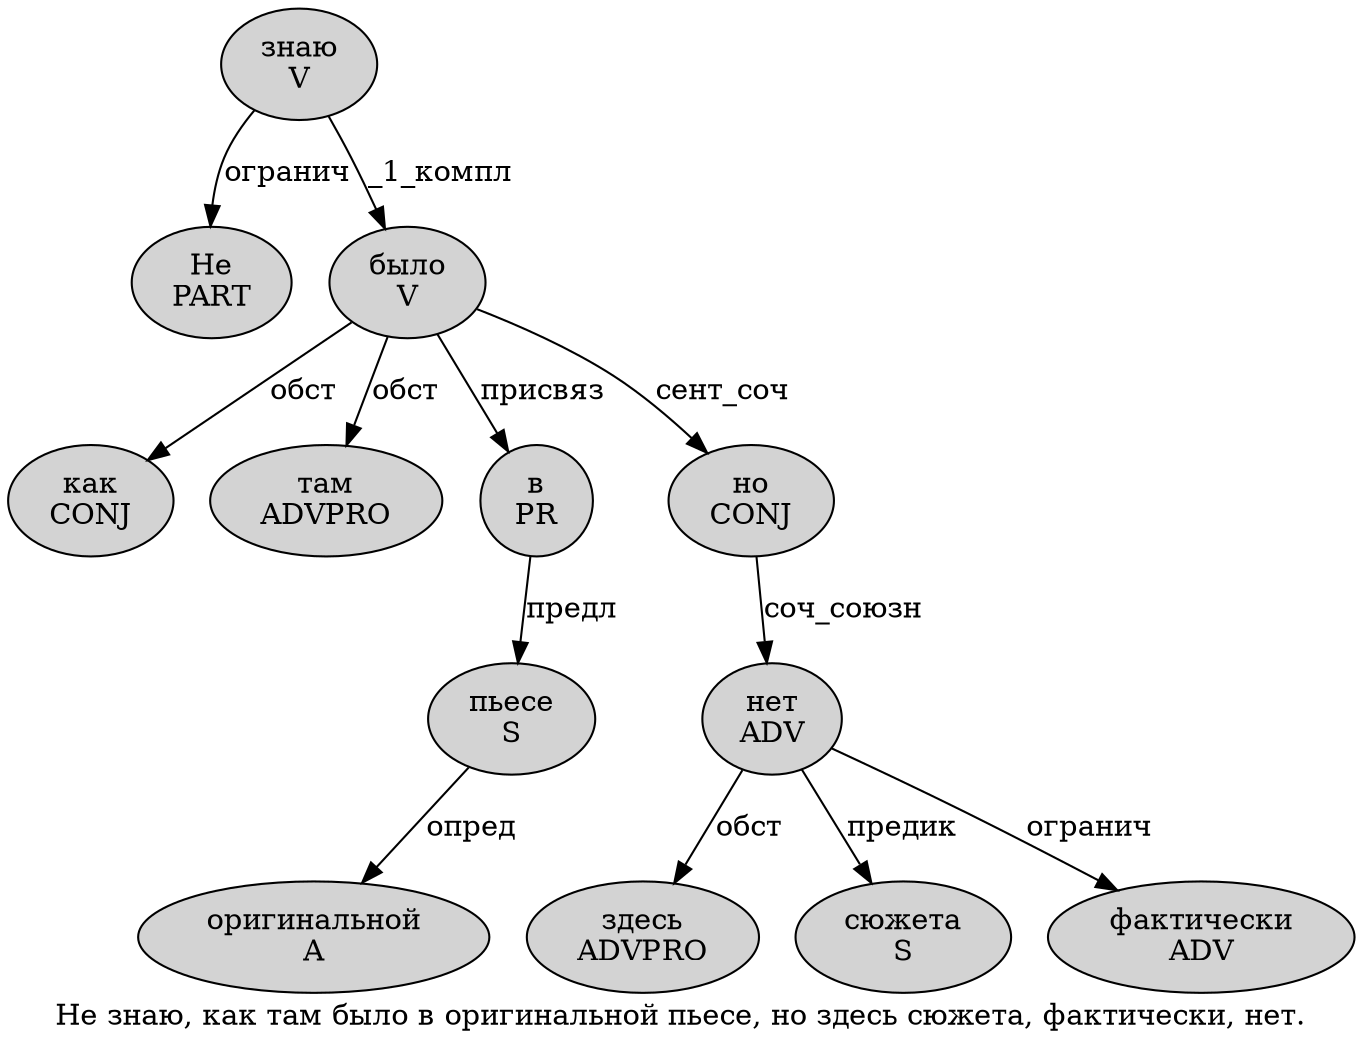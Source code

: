 digraph SENTENCE_4145 {
	graph [label="Не знаю, как там было в оригинальной пьесе, но здесь сюжета, фактически, нет."]
	node [style=filled]
		0 [label="Не
PART" color="" fillcolor=lightgray penwidth=1 shape=ellipse]
		1 [label="знаю
V" color="" fillcolor=lightgray penwidth=1 shape=ellipse]
		3 [label="как
CONJ" color="" fillcolor=lightgray penwidth=1 shape=ellipse]
		4 [label="там
ADVPRO" color="" fillcolor=lightgray penwidth=1 shape=ellipse]
		5 [label="было
V" color="" fillcolor=lightgray penwidth=1 shape=ellipse]
		6 [label="в
PR" color="" fillcolor=lightgray penwidth=1 shape=ellipse]
		7 [label="оригинальной
A" color="" fillcolor=lightgray penwidth=1 shape=ellipse]
		8 [label="пьесе
S" color="" fillcolor=lightgray penwidth=1 shape=ellipse]
		10 [label="но
CONJ" color="" fillcolor=lightgray penwidth=1 shape=ellipse]
		11 [label="здесь
ADVPRO" color="" fillcolor=lightgray penwidth=1 shape=ellipse]
		12 [label="сюжета
S" color="" fillcolor=lightgray penwidth=1 shape=ellipse]
		14 [label="фактически
ADV" color="" fillcolor=lightgray penwidth=1 shape=ellipse]
		16 [label="нет
ADV" color="" fillcolor=lightgray penwidth=1 shape=ellipse]
			10 -> 16 [label="соч_союзн"]
			6 -> 8 [label="предл"]
			16 -> 11 [label="обст"]
			16 -> 12 [label="предик"]
			16 -> 14 [label="огранич"]
			8 -> 7 [label="опред"]
			5 -> 3 [label="обст"]
			5 -> 4 [label="обст"]
			5 -> 6 [label="присвяз"]
			5 -> 10 [label="сент_соч"]
			1 -> 0 [label="огранич"]
			1 -> 5 [label="_1_компл"]
}